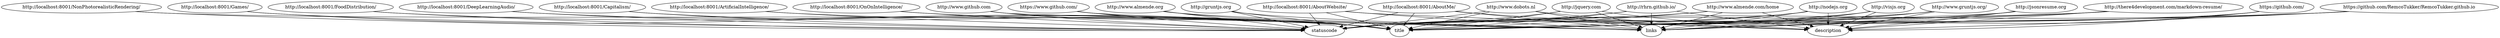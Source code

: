 digraph website {
  0 [label="http://localhost:8001/OnOnIntelligence/", label2="more detailed information"];
  1 [label="http://localhost:8001/NonPhotorealisticRendering/", label2="more detailed information"];
  2 [label="http://localhost:8001/Games/", label2="more detailed information"];
  3 [label="http://localhost:8001/FoodDistribution/", label2="more detailed information"];
  4 [label="http://localhost:8001/DeepLearningAudio/", label2="more detailed information"];
  5 [label="http://localhost:8001/Capitalism/", label2="more detailed information"];
  6 [label="http://localhost:8001/AboutWebsite/", label2="more detailed information"];
  7 [label="http://localhost:8001/AboutMe/", label2="more detailed information"];
  8 [label="http://www.dobots.nl", label2="more detailed information"];
  9 [label="http://www.almende.org", label2="more detailed information"];
  10 [label="http://jquery.com", label2="more detailed information"];
  11 [label="http://localhost:8001/ArtificialIntelligence/", label2="more detailed information"];
  12 [label="http://rhrn.github.io/", label2="more detailed information"];
  13 [label="http://www.almende.com/home", label2="more detailed information"];
  14 [label="http://nodejs.org", label2="more detailed information"];
  15 [label="http://gruntjs.org", label2="more detailed information"];
  16 [label="http://visjs.org", label2="more detailed information"];
  17 [label="http://www.gruntjs.org/", label2="more detailed information"];
  18 [label="http://www.github.com", label2="more detailed information"];
  19 [label="http://jsonresume.org", label2="more detailed information"];
  20 [label="http://there4development.com/markdown-resume/", label2="more detailed information"];
  21 [label="https://www.github.com/", label2="more detailed information"];
  22 [label="https://github.com/", label2="more detailed information"];
  23 [label="https://github.com/RemcoTukker/RemcoTukker.github.io", label2="more detailed information"];
  0 -> statuscode;
  0 -> title;
  1 -> statuscode;
  1 -> title;
  2 -> statuscode;
  2 -> title;
  3 -> statuscode;
  3 -> title;
  4 -> statuscode;
  4 -> title;
  5 -> statuscode;
  5 -> title;
  6 -> statuscode;
  6 -> description;
  6 -> title;
  6 -> links;
  7 -> statuscode;
  7 -> description;
  7 -> title;
  7 -> links;
  8 -> statuscode;
  8 -> description;
  8 -> title;
  8 -> links;
  9 -> statuscode;
  9 -> title;
  9 -> links;
  10 -> statuscode;
  10 -> description;
  10 -> title;
  10 -> links;
  11 -> statuscode;
  11 -> title;
  12 -> statuscode;
  12 -> description;
  12 -> title;
  12 -> links;
  13 -> statuscode;
  13 -> description;
  13 -> title;
  13 -> links;
  14 -> statuscode;
  14 -> description;
  14 -> title;
  14 -> links;
  15 -> statuscode;
  15 -> title;
  15 -> links;
  16 -> statuscode;
  16 -> description;
  16 -> title;
  16 -> links;
  17 -> statuscode;
  17 -> description;
  17 -> title;
  17 -> links;
  18 -> statuscode;
  18 -> title;
  18 -> links;
  19 -> statuscode;
  19 -> description;
  19 -> title;
  19 -> links;
  20 -> statuscode;
  20 -> description;
  20 -> title;
  20 -> links;
  21 -> statuscode;
  21 -> title;
  21 -> links;
  22 -> statuscode;
  22 -> description;
  22 -> title;
  22 -> links;
  23 -> statuscode;
  23 -> description;
  23 -> title;
  23 -> links;
}